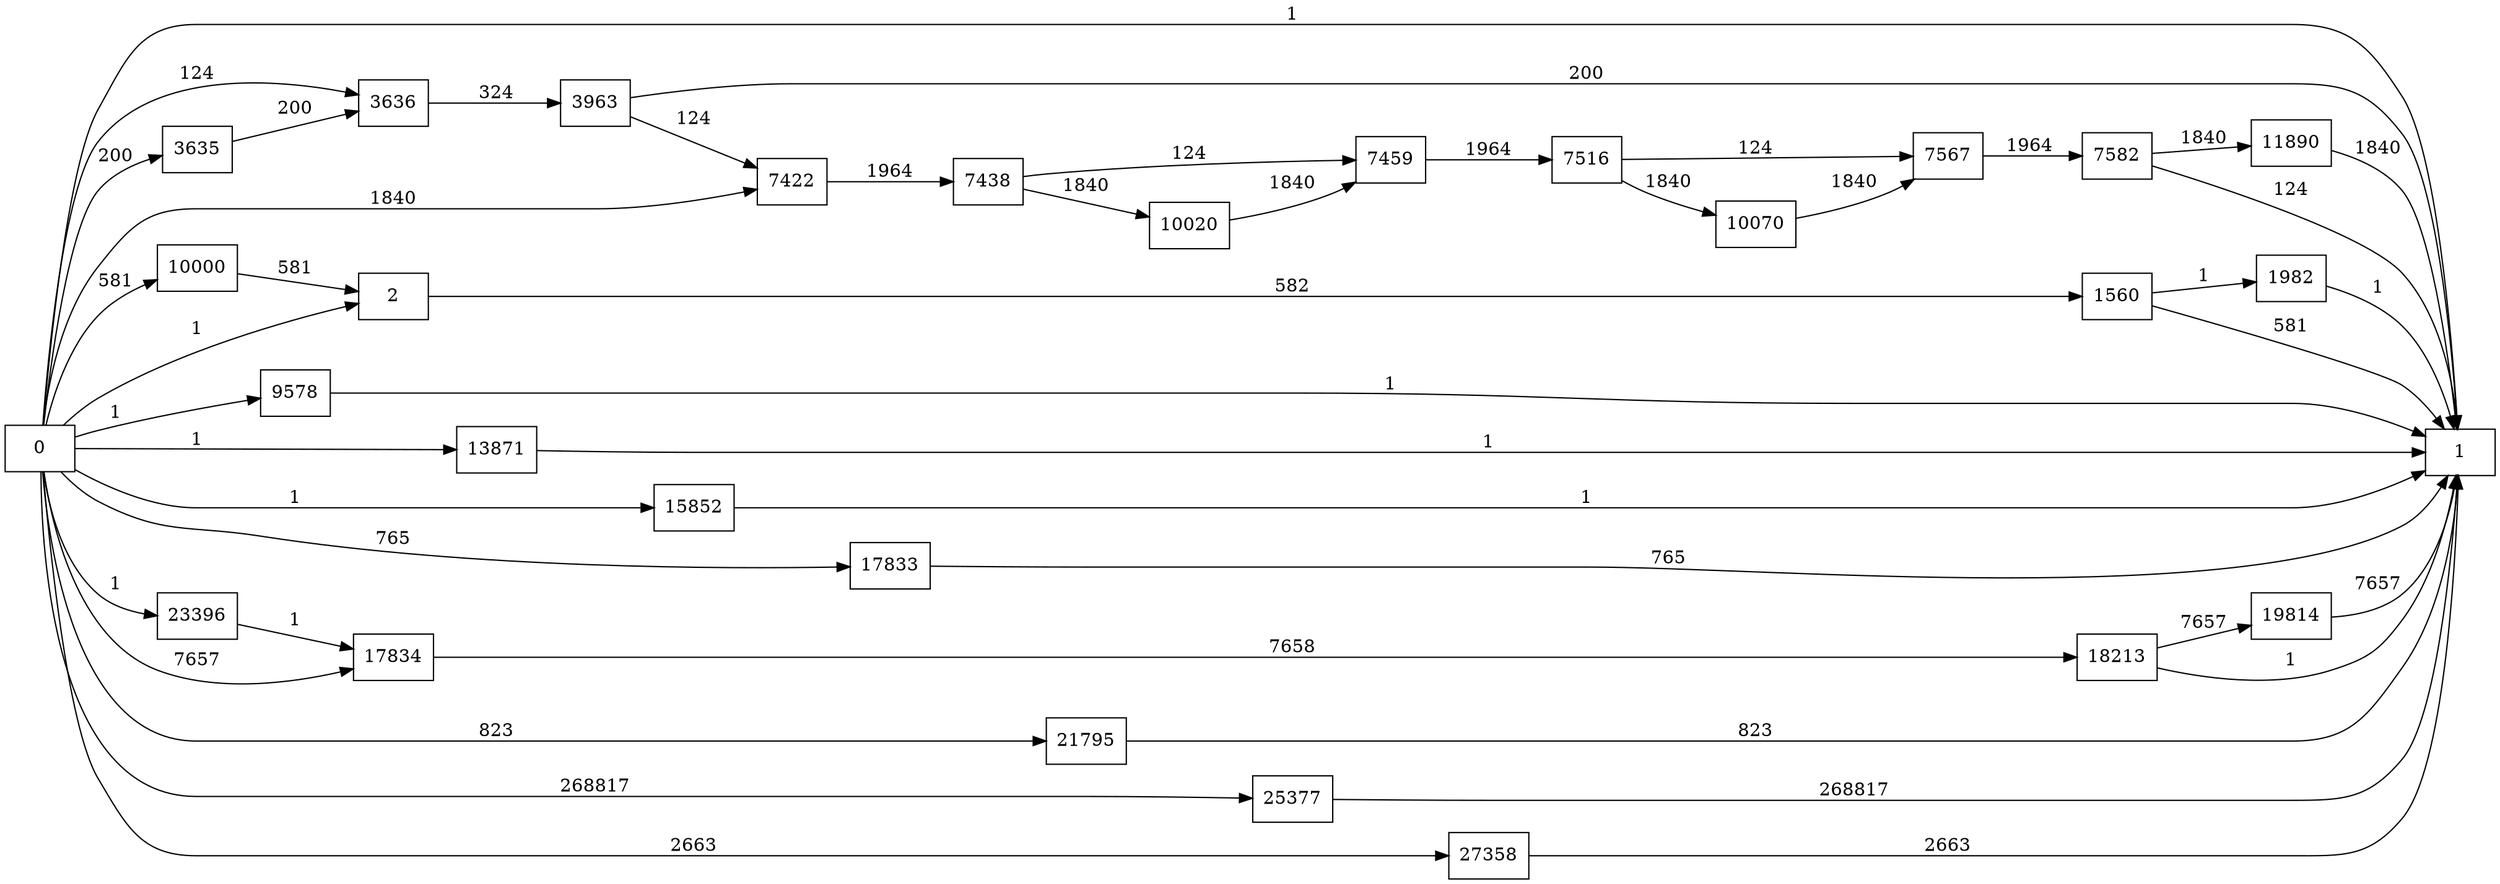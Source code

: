 digraph {
	graph [rankdir=LR]
	node [shape=rectangle]
	2 -> 1560 [label=582]
	1560 -> 1 [label=581]
	1560 -> 1982 [label=1]
	1982 -> 1 [label=1]
	3635 -> 3636 [label=200]
	3636 -> 3963 [label=324]
	3963 -> 1 [label=200]
	3963 -> 7422 [label=124]
	7422 -> 7438 [label=1964]
	7438 -> 7459 [label=124]
	7438 -> 10020 [label=1840]
	7459 -> 7516 [label=1964]
	7516 -> 7567 [label=124]
	7516 -> 10070 [label=1840]
	7567 -> 7582 [label=1964]
	7582 -> 1 [label=124]
	7582 -> 11890 [label=1840]
	9578 -> 1 [label=1]
	10000 -> 2 [label=581]
	10020 -> 7459 [label=1840]
	10070 -> 7567 [label=1840]
	11890 -> 1 [label=1840]
	13871 -> 1 [label=1]
	15852 -> 1 [label=1]
	17833 -> 1 [label=765]
	17834 -> 18213 [label=7658]
	18213 -> 1 [label=1]
	18213 -> 19814 [label=7657]
	19814 -> 1 [label=7657]
	21795 -> 1 [label=823]
	23396 -> 17834 [label=1]
	25377 -> 1 [label=268817]
	27358 -> 1 [label=2663]
	0 -> 2 [label=1]
	0 -> 3636 [label=124]
	0 -> 7422 [label=1840]
	0 -> 17834 [label=7657]
	0 -> 3635 [label=200]
	0 -> 1 [label=1]
	0 -> 9578 [label=1]
	0 -> 10000 [label=581]
	0 -> 13871 [label=1]
	0 -> 15852 [label=1]
	0 -> 17833 [label=765]
	0 -> 21795 [label=823]
	0 -> 23396 [label=1]
	0 -> 25377 [label=268817]
	0 -> 27358 [label=2663]
}
